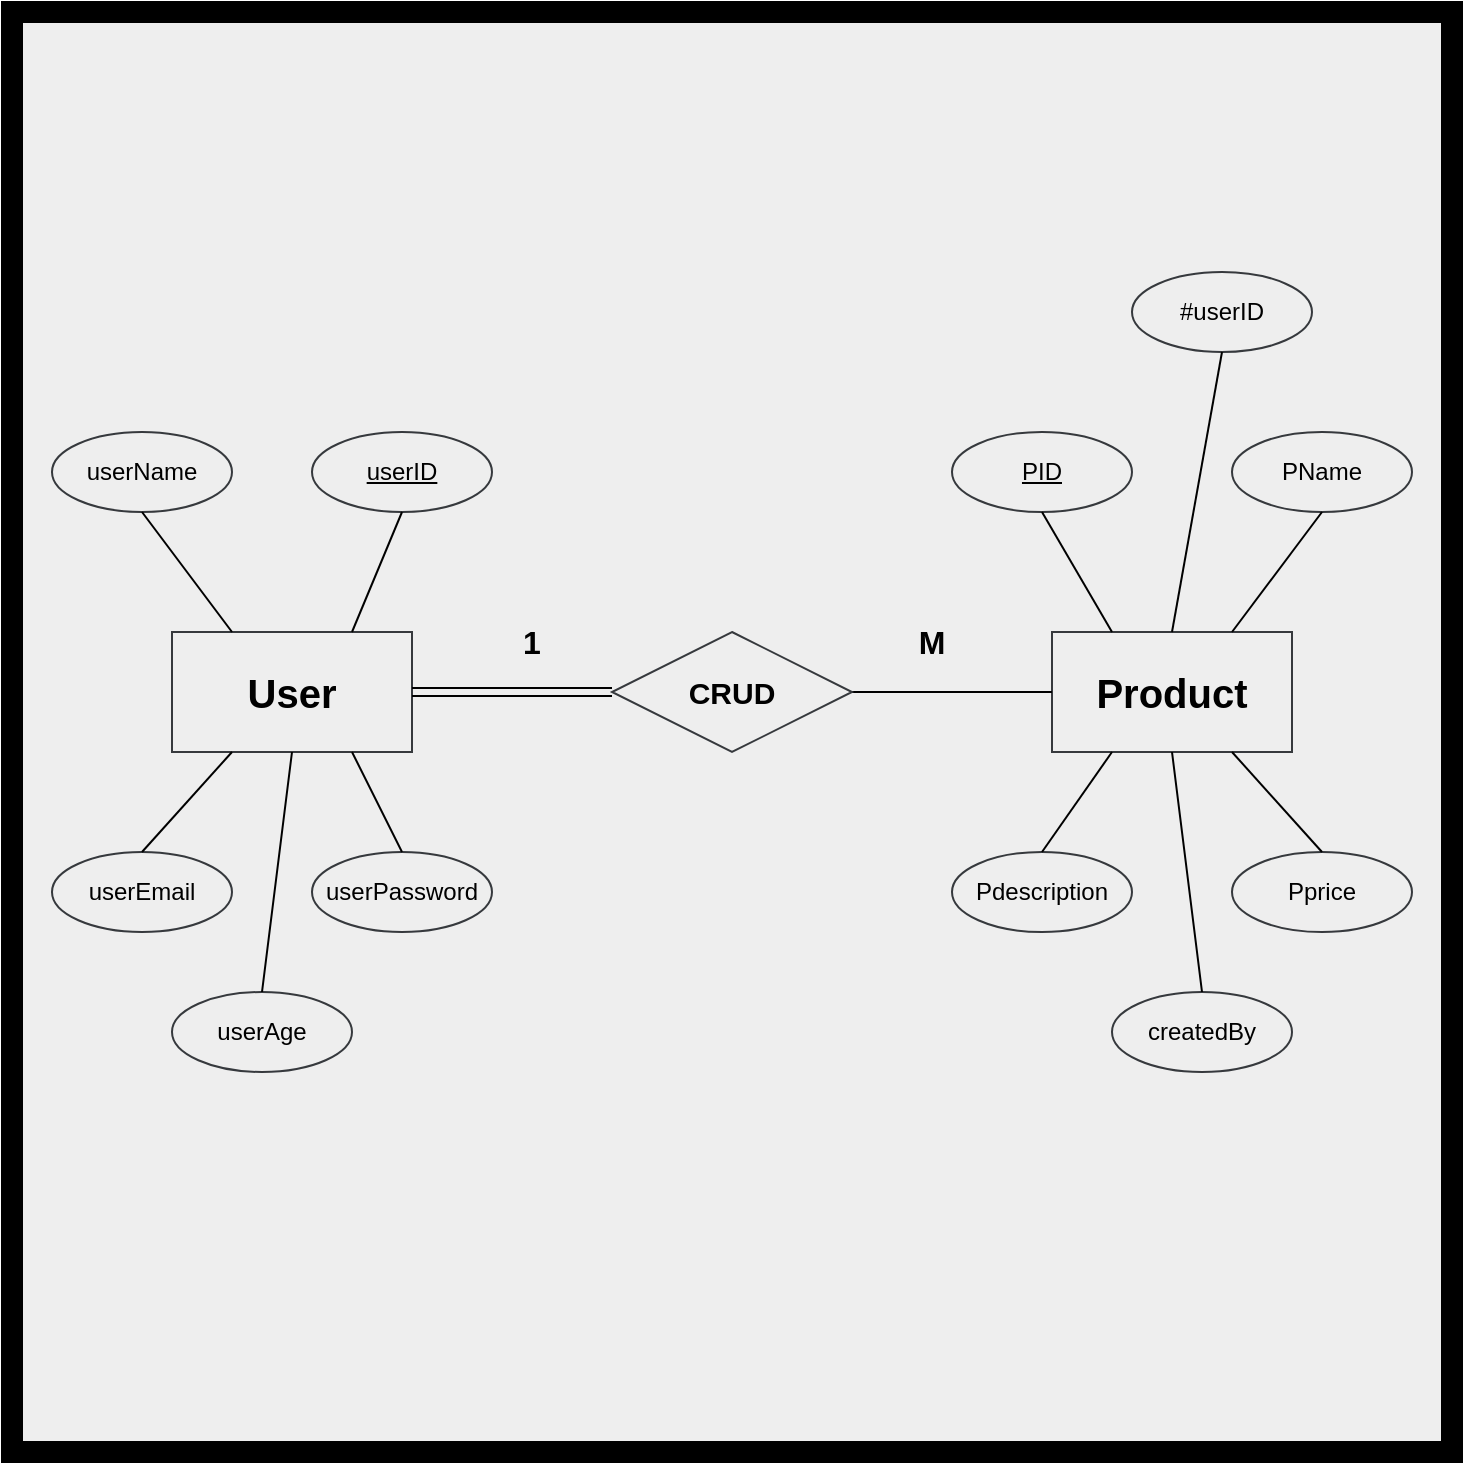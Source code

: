 <mxfile version="22.1.2" type="device">
  <diagram name="Page-1" id="oywVNr-vS_trSHZJGrZS">
    <mxGraphModel dx="1098" dy="820" grid="1" gridSize="10" guides="1" tooltips="1" connect="1" arrows="1" fold="1" page="1" pageScale="1" pageWidth="850" pageHeight="1100" math="0" shadow="0">
      <root>
        <mxCell id="0" />
        <mxCell id="1" parent="0" />
        <mxCell id="tPJ5kPAeRhdhdYEuvLA_-2" value="" style="html=1;aspect=fixed;strokeColor=#000000;strokeWidth=11;fillColor=#eeeeee;labelBackgroundColor=none;labelBorderColor=none;whiteSpace=wrap;fontColor=#000000;" vertex="1" parent="1">
          <mxGeometry x="70" y="70" width="720" height="720" as="geometry" />
        </mxCell>
        <mxCell id="tPJ5kPAeRhdhdYEuvLA_-3" value="&lt;font style=&quot;font-size: 20px;&quot;&gt;&lt;b&gt;User&lt;/b&gt;&lt;/font&gt;" style="rounded=0;html=1;strokeColor=#36393d;strokeWidth=1;fillColor=#eeeeee;labelBackgroundColor=none;labelBorderColor=none;whiteSpace=wrap;fontColor=#000000;" vertex="1" parent="1">
          <mxGeometry x="150" y="380" width="120" height="60" as="geometry" />
        </mxCell>
        <mxCell id="tPJ5kPAeRhdhdYEuvLA_-4" value="&lt;font style=&quot;font-size: 20px;&quot;&gt;&lt;b&gt;Product&lt;/b&gt;&lt;/font&gt;" style="rounded=0;html=1;strokeColor=#36393d;strokeWidth=1;fillColor=#eeeeee;labelBackgroundColor=none;labelBorderColor=none;whiteSpace=wrap;fontColor=#000000;" vertex="1" parent="1">
          <mxGeometry x="590" y="380" width="120" height="60" as="geometry" />
        </mxCell>
        <mxCell id="tPJ5kPAeRhdhdYEuvLA_-8" value="" style="endArrow=none;html=1;rounded=0;entryX=0;entryY=0.5;entryDx=0;entryDy=0;exitX=1;exitY=0.5;exitDx=0;exitDy=0;strokeColor=#000000;fontColor=#000000;strokeWidth=1;fillColor=#f5f5f5;gradientColor=#b3b3b3;labelBackgroundColor=none;labelBorderColor=none;" edge="1" parent="1" source="tPJ5kPAeRhdhdYEuvLA_-42" target="tPJ5kPAeRhdhdYEuvLA_-4">
          <mxGeometry width="50" height="50" relative="1" as="geometry">
            <mxPoint x="470" y="410" as="sourcePoint" />
            <mxPoint x="450" y="400" as="targetPoint" />
          </mxGeometry>
        </mxCell>
        <mxCell id="tPJ5kPAeRhdhdYEuvLA_-9" value="&lt;font style=&quot;font-size: 16px;&quot;&gt;&lt;b&gt;1&lt;/b&gt;&lt;/font&gt;" style="text;strokeColor=none;align=center;fillColor=#eeeeee;verticalAlign=middle;rounded=0;strokeWidth=1;labelBackgroundColor=none;labelBorderColor=none;html=1;whiteSpace=wrap;fontColor=#000000;" vertex="1" parent="1">
          <mxGeometry x="300" y="370" width="60" height="30" as="geometry" />
        </mxCell>
        <mxCell id="tPJ5kPAeRhdhdYEuvLA_-10" value="&lt;font style=&quot;font-size: 16px;&quot;&gt;&lt;b&gt;M&lt;/b&gt;&lt;/font&gt;" style="text;strokeColor=none;align=center;fillColor=#eeeeee;html=1;verticalAlign=middle;rounded=0;strokeWidth=1;labelBackgroundColor=none;labelBorderColor=none;whiteSpace=wrap;fontColor=#000000;" vertex="1" parent="1">
          <mxGeometry x="500" y="370" width="60" height="30" as="geometry" />
        </mxCell>
        <mxCell id="tPJ5kPAeRhdhdYEuvLA_-12" value="&lt;u&gt;userID&lt;/u&gt;" style="ellipse;html=1;strokeColor=#36393d;strokeWidth=1;fillColor=#eeeeee;labelBackgroundColor=none;labelBorderColor=none;whiteSpace=wrap;fontColor=#000000;" vertex="1" parent="1">
          <mxGeometry x="220" y="280" width="90" height="40" as="geometry" />
        </mxCell>
        <mxCell id="tPJ5kPAeRhdhdYEuvLA_-13" value="" style="shape=link;html=1;rounded=0;exitX=1;exitY=0.5;exitDx=0;exitDy=0;entryX=0;entryY=0.5;entryDx=0;entryDy=0;strokeColor=#000000;fontColor=#000000;strokeWidth=1;fillColor=#f5f5f5;gradientColor=#b3b3b3;labelBackgroundColor=none;labelBorderColor=none;" edge="1" parent="1" source="tPJ5kPAeRhdhdYEuvLA_-3" target="tPJ5kPAeRhdhdYEuvLA_-42">
          <mxGeometry width="100" relative="1" as="geometry">
            <mxPoint x="370" y="400" as="sourcePoint" />
            <mxPoint x="390" y="410" as="targetPoint" />
          </mxGeometry>
        </mxCell>
        <mxCell id="tPJ5kPAeRhdhdYEuvLA_-18" value="" style="endArrow=none;html=1;rounded=0;entryX=0.5;entryY=1;entryDx=0;entryDy=0;exitX=0.75;exitY=0;exitDx=0;exitDy=0;strokeColor=#000000;fontColor=#000000;strokeWidth=1;fillColor=#f5f5f5;gradientColor=#b3b3b3;labelBackgroundColor=none;labelBorderColor=none;" edge="1" parent="1" source="tPJ5kPAeRhdhdYEuvLA_-3" target="tPJ5kPAeRhdhdYEuvLA_-12">
          <mxGeometry width="50" height="50" relative="1" as="geometry">
            <mxPoint x="400" y="420" as="sourcePoint" />
            <mxPoint x="450" y="370" as="targetPoint" />
          </mxGeometry>
        </mxCell>
        <mxCell id="tPJ5kPAeRhdhdYEuvLA_-20" value="userName" style="ellipse;html=1;strokeColor=#36393d;strokeWidth=1;fillColor=#eeeeee;labelBackgroundColor=none;labelBorderColor=none;whiteSpace=wrap;fontColor=#000000;" vertex="1" parent="1">
          <mxGeometry x="90" y="280" width="90" height="40" as="geometry" />
        </mxCell>
        <mxCell id="tPJ5kPAeRhdhdYEuvLA_-21" value="" style="endArrow=none;html=1;rounded=0;entryX=0.5;entryY=1;entryDx=0;entryDy=0;exitX=0.25;exitY=0;exitDx=0;exitDy=0;strokeColor=#000000;fontColor=#000000;strokeWidth=1;fillColor=#f5f5f5;gradientColor=#b3b3b3;labelBackgroundColor=none;labelBorderColor=none;" edge="1" parent="1" source="tPJ5kPAeRhdhdYEuvLA_-3" target="tPJ5kPAeRhdhdYEuvLA_-20">
          <mxGeometry width="50" height="50" relative="1" as="geometry">
            <mxPoint x="400" y="420" as="sourcePoint" />
            <mxPoint x="450" y="370" as="targetPoint" />
          </mxGeometry>
        </mxCell>
        <mxCell id="tPJ5kPAeRhdhdYEuvLA_-22" value="userEmail" style="ellipse;html=1;strokeColor=#36393d;strokeWidth=1;fillColor=#eeeeee;labelBackgroundColor=none;labelBorderColor=none;whiteSpace=wrap;fontColor=#000000;" vertex="1" parent="1">
          <mxGeometry x="90" y="490" width="90" height="40" as="geometry" />
        </mxCell>
        <mxCell id="tPJ5kPAeRhdhdYEuvLA_-24" value="userPassword" style="ellipse;html=1;strokeColor=#36393d;strokeWidth=1;fillColor=#eeeeee;labelBackgroundColor=none;labelBorderColor=none;whiteSpace=wrap;fontColor=#000000;" vertex="1" parent="1">
          <mxGeometry x="220" y="490" width="90" height="40" as="geometry" />
        </mxCell>
        <mxCell id="tPJ5kPAeRhdhdYEuvLA_-25" value="userAge" style="ellipse;html=1;strokeColor=#36393d;strokeWidth=1;fillColor=#eeeeee;labelBackgroundColor=none;labelBorderColor=none;whiteSpace=wrap;fontColor=#000000;" vertex="1" parent="1">
          <mxGeometry x="150" y="560" width="90" height="40" as="geometry" />
        </mxCell>
        <mxCell id="tPJ5kPAeRhdhdYEuvLA_-26" value="" style="endArrow=none;html=1;rounded=0;entryX=0.5;entryY=0;entryDx=0;entryDy=0;exitX=0.25;exitY=1;exitDx=0;exitDy=0;strokeColor=#000000;fontColor=#000000;strokeWidth=1;fillColor=#f5f5f5;gradientColor=#b3b3b3;labelBackgroundColor=none;labelBorderColor=none;" edge="1" parent="1" source="tPJ5kPAeRhdhdYEuvLA_-3" target="tPJ5kPAeRhdhdYEuvLA_-22">
          <mxGeometry width="50" height="50" relative="1" as="geometry">
            <mxPoint x="400" y="420" as="sourcePoint" />
            <mxPoint x="450" y="370" as="targetPoint" />
          </mxGeometry>
        </mxCell>
        <mxCell id="tPJ5kPAeRhdhdYEuvLA_-27" value="" style="endArrow=none;html=1;rounded=0;entryX=0.5;entryY=0;entryDx=0;entryDy=0;exitX=0.75;exitY=1;exitDx=0;exitDy=0;strokeColor=#000000;fontColor=#000000;strokeWidth=1;fillColor=#f5f5f5;gradientColor=#b3b3b3;labelBackgroundColor=none;labelBorderColor=none;" edge="1" parent="1" source="tPJ5kPAeRhdhdYEuvLA_-3" target="tPJ5kPAeRhdhdYEuvLA_-24">
          <mxGeometry width="50" height="50" relative="1" as="geometry">
            <mxPoint x="400" y="420" as="sourcePoint" />
            <mxPoint x="450" y="370" as="targetPoint" />
          </mxGeometry>
        </mxCell>
        <mxCell id="tPJ5kPAeRhdhdYEuvLA_-28" value="" style="endArrow=none;html=1;rounded=0;entryX=0.5;entryY=0;entryDx=0;entryDy=0;exitX=0.5;exitY=1;exitDx=0;exitDy=0;strokeColor=#000000;fontColor=#000000;strokeWidth=1;fillColor=#f5f5f5;gradientColor=#b3b3b3;labelBackgroundColor=none;labelBorderColor=none;" edge="1" parent="1" source="tPJ5kPAeRhdhdYEuvLA_-3" target="tPJ5kPAeRhdhdYEuvLA_-25">
          <mxGeometry width="50" height="50" relative="1" as="geometry">
            <mxPoint x="400" y="420" as="sourcePoint" />
            <mxPoint x="450" y="370" as="targetPoint" />
          </mxGeometry>
        </mxCell>
        <mxCell id="tPJ5kPAeRhdhdYEuvLA_-30" value="&lt;u&gt;PID&lt;/u&gt;" style="ellipse;html=1;strokeColor=#36393d;strokeWidth=1;fillColor=#eeeeee;labelBackgroundColor=none;labelBorderColor=none;whiteSpace=wrap;fontColor=#000000;" vertex="1" parent="1">
          <mxGeometry x="540" y="280" width="90" height="40" as="geometry" />
        </mxCell>
        <mxCell id="tPJ5kPAeRhdhdYEuvLA_-31" value="PName" style="ellipse;html=1;strokeColor=#36393d;strokeWidth=1;fillColor=#eeeeee;labelBackgroundColor=none;labelBorderColor=none;whiteSpace=wrap;fontColor=#000000;" vertex="1" parent="1">
          <mxGeometry x="680" y="280" width="90" height="40" as="geometry" />
        </mxCell>
        <mxCell id="tPJ5kPAeRhdhdYEuvLA_-32" value="" style="endArrow=none;html=1;rounded=0;entryX=0.5;entryY=1;entryDx=0;entryDy=0;exitX=0.25;exitY=0;exitDx=0;exitDy=0;strokeColor=#000000;fontColor=#000000;strokeWidth=1;fillColor=#f5f5f5;gradientColor=#b3b3b3;labelBackgroundColor=none;labelBorderColor=none;" edge="1" parent="1" source="tPJ5kPAeRhdhdYEuvLA_-4" target="tPJ5kPAeRhdhdYEuvLA_-30">
          <mxGeometry width="50" height="50" relative="1" as="geometry">
            <mxPoint x="400" y="420" as="sourcePoint" />
            <mxPoint x="450" y="370" as="targetPoint" />
          </mxGeometry>
        </mxCell>
        <mxCell id="tPJ5kPAeRhdhdYEuvLA_-33" value="" style="endArrow=none;html=1;rounded=0;entryX=0.5;entryY=1;entryDx=0;entryDy=0;exitX=0.75;exitY=0;exitDx=0;exitDy=0;strokeColor=#000000;fontColor=#000000;strokeWidth=1;fillColor=#f5f5f5;gradientColor=#b3b3b3;labelBackgroundColor=none;labelBorderColor=none;" edge="1" parent="1" source="tPJ5kPAeRhdhdYEuvLA_-4" target="tPJ5kPAeRhdhdYEuvLA_-31">
          <mxGeometry width="50" height="50" relative="1" as="geometry">
            <mxPoint x="400" y="420" as="sourcePoint" />
            <mxPoint x="450" y="370" as="targetPoint" />
          </mxGeometry>
        </mxCell>
        <mxCell id="tPJ5kPAeRhdhdYEuvLA_-34" value="Pdescription" style="ellipse;html=1;strokeColor=#36393d;strokeWidth=1;fillColor=#eeeeee;labelBackgroundColor=none;labelBorderColor=none;whiteSpace=wrap;fontColor=#000000;" vertex="1" parent="1">
          <mxGeometry x="540" y="490" width="90" height="40" as="geometry" />
        </mxCell>
        <mxCell id="tPJ5kPAeRhdhdYEuvLA_-35" value="Pprice" style="ellipse;html=1;strokeColor=#36393d;strokeWidth=1;fillColor=#eeeeee;labelBackgroundColor=none;labelBorderColor=none;whiteSpace=wrap;fontColor=#000000;" vertex="1" parent="1">
          <mxGeometry x="680" y="490" width="90" height="40" as="geometry" />
        </mxCell>
        <mxCell id="tPJ5kPAeRhdhdYEuvLA_-36" value="createdBy" style="ellipse;html=1;strokeColor=#36393d;strokeWidth=1;fillColor=#eeeeee;labelBackgroundColor=none;labelBorderColor=none;whiteSpace=wrap;fontColor=#000000;" vertex="1" parent="1">
          <mxGeometry x="620" y="560" width="90" height="40" as="geometry" />
        </mxCell>
        <mxCell id="tPJ5kPAeRhdhdYEuvLA_-37" value="" style="endArrow=none;html=1;rounded=0;entryX=0.25;entryY=1;entryDx=0;entryDy=0;exitX=0.5;exitY=0;exitDx=0;exitDy=0;strokeColor=#000000;fontColor=#000000;strokeWidth=1;fillColor=#f5f5f5;gradientColor=#b3b3b3;labelBackgroundColor=none;labelBorderColor=none;" edge="1" parent="1" source="tPJ5kPAeRhdhdYEuvLA_-34" target="tPJ5kPAeRhdhdYEuvLA_-4">
          <mxGeometry width="50" height="50" relative="1" as="geometry">
            <mxPoint x="400" y="420" as="sourcePoint" />
            <mxPoint x="450" y="370" as="targetPoint" />
          </mxGeometry>
        </mxCell>
        <mxCell id="tPJ5kPAeRhdhdYEuvLA_-38" value="" style="endArrow=none;html=1;rounded=0;entryX=0.75;entryY=1;entryDx=0;entryDy=0;exitX=0.5;exitY=0;exitDx=0;exitDy=0;strokeColor=#000000;fontColor=#000000;strokeWidth=1;fillColor=#f5f5f5;gradientColor=#b3b3b3;labelBackgroundColor=none;labelBorderColor=none;" edge="1" parent="1" source="tPJ5kPAeRhdhdYEuvLA_-35" target="tPJ5kPAeRhdhdYEuvLA_-4">
          <mxGeometry width="50" height="50" relative="1" as="geometry">
            <mxPoint x="400" y="420" as="sourcePoint" />
            <mxPoint x="450" y="370" as="targetPoint" />
          </mxGeometry>
        </mxCell>
        <mxCell id="tPJ5kPAeRhdhdYEuvLA_-39" value="" style="endArrow=none;html=1;rounded=0;entryX=0.5;entryY=1;entryDx=0;entryDy=0;exitX=0.5;exitY=0;exitDx=0;exitDy=0;strokeColor=#000000;fontColor=#000000;strokeWidth=1;fillColor=#f5f5f5;gradientColor=#b3b3b3;labelBackgroundColor=none;labelBorderColor=none;" edge="1" parent="1" source="tPJ5kPAeRhdhdYEuvLA_-36" target="tPJ5kPAeRhdhdYEuvLA_-4">
          <mxGeometry width="50" height="50" relative="1" as="geometry">
            <mxPoint x="400" y="420" as="sourcePoint" />
            <mxPoint x="450" y="370" as="targetPoint" />
          </mxGeometry>
        </mxCell>
        <mxCell id="tPJ5kPAeRhdhdYEuvLA_-40" value="#userID" style="ellipse;html=1;strokeColor=#36393d;strokeWidth=1;fillColor=#eeeeee;labelBackgroundColor=none;labelBorderColor=none;whiteSpace=wrap;fontColor=#000000;" vertex="1" parent="1">
          <mxGeometry x="630" y="200" width="90" height="40" as="geometry" />
        </mxCell>
        <mxCell id="tPJ5kPAeRhdhdYEuvLA_-41" value="" style="endArrow=none;html=1;rounded=0;entryX=0.5;entryY=1;entryDx=0;entryDy=0;exitX=0.5;exitY=0;exitDx=0;exitDy=0;fontColor=#000000;strokeColor=#000000;" edge="1" parent="1" source="tPJ5kPAeRhdhdYEuvLA_-4" target="tPJ5kPAeRhdhdYEuvLA_-40">
          <mxGeometry width="50" height="50" relative="1" as="geometry">
            <mxPoint x="400" y="420" as="sourcePoint" />
            <mxPoint x="450" y="370" as="targetPoint" />
          </mxGeometry>
        </mxCell>
        <mxCell id="tPJ5kPAeRhdhdYEuvLA_-42" value="&lt;b&gt;&lt;font style=&quot;font-size: 15px;&quot;&gt;CRUD&lt;/font&gt;&lt;/b&gt;" style="shape=rhombus;perimeter=rhombusPerimeter;whiteSpace=wrap;html=1;align=center;strokeColor=#36393d;fillColor=#eeeeee;fontColor=#000000;" vertex="1" parent="1">
          <mxGeometry x="370" y="380" width="120" height="60" as="geometry" />
        </mxCell>
      </root>
    </mxGraphModel>
  </diagram>
</mxfile>
